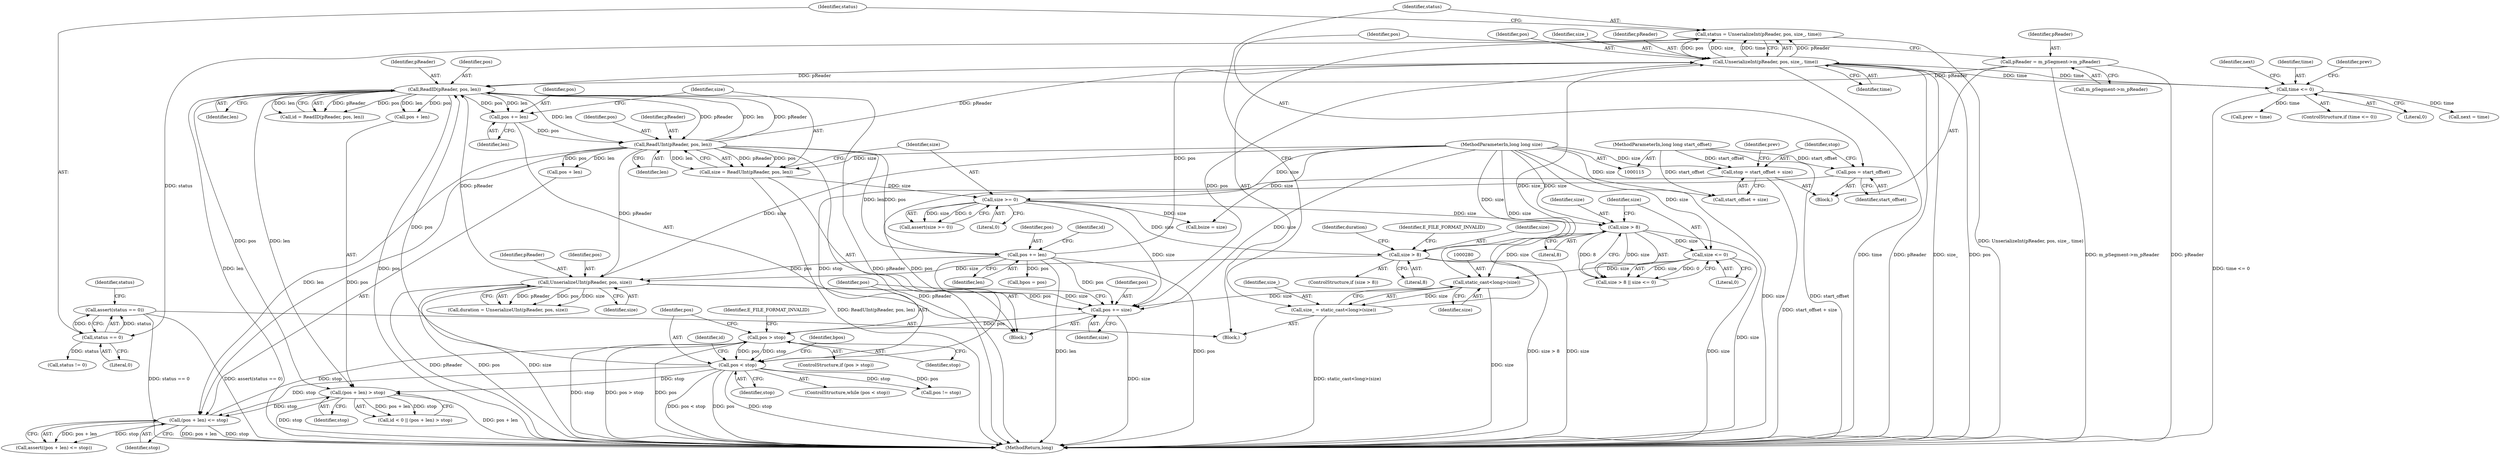digraph "0_Android_cc274e2abe8b2a6698a5c47d8aa4bb45f1f9538d_4@API" {
"1000291" [label="(Call,assert(status == 0))"];
"1000292" [label="(Call,status == 0)"];
"1000284" [label="(Call,status = UnserializeInt(pReader, pos, size_, time))"];
"1000286" [label="(Call,UnserializeInt(pReader, pos, size_, time))"];
"1000203" [label="(Call,ReadUInt(pReader, pos, len))"];
"1000181" [label="(Call,ReadID(pReader, pos, len))"];
"1000250" [label="(Call,UnserializeUInt(pReader, pos, size))"];
"1000217" [label="(Call,pos += len)"];
"1000243" [label="(Call,size > 8)"];
"1000208" [label="(Call,size >= 0)"];
"1000201" [label="(Call,size = ReadUInt(pReader, pos, len))"];
"1000117" [label="(MethodParameterIn,long long size)"];
"1000134" [label="(Call,pReader = m_pSegment->m_pReader)"];
"1000173" [label="(Call,pos < stop)"];
"1000317" [label="(Call,pos > stop)"];
"1000313" [label="(Call,pos += size)"];
"1000279" [label="(Call,static_cast<long>(size))"];
"1000268" [label="(Call,size > 8)"];
"1000271" [label="(Call,size <= 0)"];
"1000212" [label="(Call,(pos + len) <= stop)"];
"1000190" [label="(Call,(pos + len) > stop)"];
"1000140" [label="(Call,pos = start_offset)"];
"1000116" [label="(MethodParameterIn,long long start_offset)"];
"1000144" [label="(Call,stop = start_offset + size)"];
"1000197" [label="(Call,pos += len)"];
"1000277" [label="(Call,size_ = static_cast<long>(size))"];
"1000303" [label="(Call,time <= 0)"];
"1000281" [label="(Identifier,size)"];
"1000244" [label="(Identifier,size)"];
"1000175" [label="(Identifier,stop)"];
"1000249" [label="(Identifier,duration)"];
"1000296" [label="(Call,status != 0)"];
"1000180" [label="(Identifier,id)"];
"1000272" [label="(Identifier,size)"];
"1000142" [label="(Identifier,start_offset)"];
"1000140" [label="(Call,pos = start_offset)"];
"1000314" [label="(Identifier,pos)"];
"1000251" [label="(Identifier,pReader)"];
"1000267" [label="(Call,size > 8 || size <= 0)"];
"1000317" [label="(Call,pos > stop)"];
"1000216" [label="(Identifier,stop)"];
"1000198" [label="(Identifier,pos)"];
"1000297" [label="(Identifier,status)"];
"1000145" [label="(Identifier,stop)"];
"1000212" [label="(Call,(pos + len) <= stop)"];
"1000318" [label="(Identifier,pos)"];
"1000217" [label="(Call,pos += len)"];
"1000277" [label="(Call,size_ = static_cast<long>(size))"];
"1000181" [label="(Call,ReadID(pReader, pos, len))"];
"1000302" [label="(ControlStructure,if (time <= 0))"];
"1000213" [label="(Call,pos + len)"];
"1000182" [label="(Identifier,pReader)"];
"1000194" [label="(Identifier,stop)"];
"1000210" [label="(Literal,0)"];
"1000141" [label="(Identifier,pos)"];
"1000183" [label="(Identifier,pos)"];
"1000242" [label="(ControlStructure,if (size > 8))"];
"1000265" [label="(Block,)"];
"1000203" [label="(Call,ReadUInt(pReader, pos, len))"];
"1000135" [label="(Identifier,pReader)"];
"1000284" [label="(Call,status = UnserializeInt(pReader, pos, size_, time))"];
"1000176" [label="(Block,)"];
"1000233" [label="(Call,bsize = size)"];
"1000219" [label="(Identifier,len)"];
"1000209" [label="(Identifier,size)"];
"1000222" [label="(Identifier,id)"];
"1000252" [label="(Identifier,pos)"];
"1000134" [label="(Call,pReader = m_pSegment->m_pReader)"];
"1000305" [label="(Literal,0)"];
"1000207" [label="(Call,assert(size >= 0))"];
"1000324" [label="(Identifier,bpos)"];
"1000199" [label="(Identifier,len)"];
"1000303" [label="(Call,time <= 0)"];
"1000116" [label="(MethodParameterIn,long long start_offset)"];
"1000204" [label="(Identifier,pReader)"];
"1000285" [label="(Identifier,status)"];
"1000269" [label="(Identifier,size)"];
"1000191" [label="(Call,pos + len)"];
"1000279" [label="(Call,static_cast<long>(size))"];
"1000250" [label="(Call,UnserializeUInt(pReader, pos, size))"];
"1000117" [label="(MethodParameterIn,long long size)"];
"1000119" [label="(Block,)"];
"1000268" [label="(Call,size > 8)"];
"1000315" [label="(Identifier,size)"];
"1000173" [label="(Call,pos < stop)"];
"1000253" [label="(Identifier,size)"];
"1000395" [label="(MethodReturn,long)"];
"1000270" [label="(Literal,8)"];
"1000151" [label="(Identifier,prev)"];
"1000206" [label="(Identifier,len)"];
"1000311" [label="(Identifier,next)"];
"1000310" [label="(Call,next = time)"];
"1000202" [label="(Identifier,size)"];
"1000287" [label="(Identifier,pReader)"];
"1000197" [label="(Call,pos += len)"];
"1000211" [label="(Call,assert((pos + len) <= stop))"];
"1000304" [label="(Identifier,time)"];
"1000329" [label="(Call,pos != stop)"];
"1000248" [label="(Call,duration = UnserializeUInt(pReader, pos, size))"];
"1000307" [label="(Identifier,prev)"];
"1000286" [label="(Call,UnserializeInt(pReader, pos, size_, time))"];
"1000289" [label="(Identifier,size_)"];
"1000146" [label="(Call,start_offset + size)"];
"1000243" [label="(Call,size > 8)"];
"1000291" [label="(Call,assert(status == 0))"];
"1000190" [label="(Call,(pos + len) > stop)"];
"1000144" [label="(Call,stop = start_offset + size)"];
"1000321" [label="(Identifier,E_FILE_FORMAT_INVALID)"];
"1000294" [label="(Literal,0)"];
"1000316" [label="(ControlStructure,if (pos > stop))"];
"1000273" [label="(Literal,0)"];
"1000186" [label="(Call,id < 0 || (pos + len) > stop)"];
"1000136" [label="(Call,m_pSegment->m_pReader)"];
"1000319" [label="(Identifier,stop)"];
"1000174" [label="(Identifier,pos)"];
"1000290" [label="(Identifier,time)"];
"1000230" [label="(Call,bpos = pos)"];
"1000313" [label="(Call,pos += size)"];
"1000184" [label="(Identifier,len)"];
"1000271" [label="(Call,size <= 0)"];
"1000292" [label="(Call,status == 0)"];
"1000201" [label="(Call,size = ReadUInt(pReader, pos, len))"];
"1000306" [label="(Call,prev = time)"];
"1000247" [label="(Identifier,E_FILE_FORMAT_INVALID)"];
"1000288" [label="(Identifier,pos)"];
"1000278" [label="(Identifier,size_)"];
"1000245" [label="(Literal,8)"];
"1000208" [label="(Call,size >= 0)"];
"1000218" [label="(Identifier,pos)"];
"1000179" [label="(Call,id = ReadID(pReader, pos, len))"];
"1000205" [label="(Identifier,pos)"];
"1000172" [label="(ControlStructure,while (pos < stop))"];
"1000293" [label="(Identifier,status)"];
"1000291" -> "1000265"  [label="AST: "];
"1000291" -> "1000292"  [label="CFG: "];
"1000292" -> "1000291"  [label="AST: "];
"1000297" -> "1000291"  [label="CFG: "];
"1000291" -> "1000395"  [label="DDG: assert(status == 0)"];
"1000291" -> "1000395"  [label="DDG: status == 0"];
"1000292" -> "1000291"  [label="DDG: status"];
"1000292" -> "1000291"  [label="DDG: 0"];
"1000292" -> "1000294"  [label="CFG: "];
"1000293" -> "1000292"  [label="AST: "];
"1000294" -> "1000292"  [label="AST: "];
"1000284" -> "1000292"  [label="DDG: status"];
"1000292" -> "1000296"  [label="DDG: status"];
"1000284" -> "1000265"  [label="AST: "];
"1000284" -> "1000286"  [label="CFG: "];
"1000285" -> "1000284"  [label="AST: "];
"1000286" -> "1000284"  [label="AST: "];
"1000293" -> "1000284"  [label="CFG: "];
"1000284" -> "1000395"  [label="DDG: UnserializeInt(pReader, pos, size_, time)"];
"1000286" -> "1000284"  [label="DDG: pReader"];
"1000286" -> "1000284"  [label="DDG: pos"];
"1000286" -> "1000284"  [label="DDG: size_"];
"1000286" -> "1000284"  [label="DDG: time"];
"1000286" -> "1000290"  [label="CFG: "];
"1000287" -> "1000286"  [label="AST: "];
"1000288" -> "1000286"  [label="AST: "];
"1000289" -> "1000286"  [label="AST: "];
"1000290" -> "1000286"  [label="AST: "];
"1000286" -> "1000395"  [label="DDG: time"];
"1000286" -> "1000395"  [label="DDG: pReader"];
"1000286" -> "1000395"  [label="DDG: size_"];
"1000286" -> "1000395"  [label="DDG: pos"];
"1000286" -> "1000181"  [label="DDG: pReader"];
"1000203" -> "1000286"  [label="DDG: pReader"];
"1000217" -> "1000286"  [label="DDG: pos"];
"1000277" -> "1000286"  [label="DDG: size_"];
"1000303" -> "1000286"  [label="DDG: time"];
"1000286" -> "1000303"  [label="DDG: time"];
"1000286" -> "1000313"  [label="DDG: pos"];
"1000203" -> "1000201"  [label="AST: "];
"1000203" -> "1000206"  [label="CFG: "];
"1000204" -> "1000203"  [label="AST: "];
"1000205" -> "1000203"  [label="AST: "];
"1000206" -> "1000203"  [label="AST: "];
"1000201" -> "1000203"  [label="CFG: "];
"1000203" -> "1000395"  [label="DDG: pReader"];
"1000203" -> "1000181"  [label="DDG: pReader"];
"1000203" -> "1000181"  [label="DDG: len"];
"1000203" -> "1000201"  [label="DDG: pReader"];
"1000203" -> "1000201"  [label="DDG: pos"];
"1000203" -> "1000201"  [label="DDG: len"];
"1000181" -> "1000203"  [label="DDG: pReader"];
"1000181" -> "1000203"  [label="DDG: len"];
"1000197" -> "1000203"  [label="DDG: pos"];
"1000203" -> "1000212"  [label="DDG: pos"];
"1000203" -> "1000212"  [label="DDG: len"];
"1000203" -> "1000213"  [label="DDG: pos"];
"1000203" -> "1000213"  [label="DDG: len"];
"1000203" -> "1000217"  [label="DDG: len"];
"1000203" -> "1000217"  [label="DDG: pos"];
"1000203" -> "1000250"  [label="DDG: pReader"];
"1000181" -> "1000179"  [label="AST: "];
"1000181" -> "1000184"  [label="CFG: "];
"1000182" -> "1000181"  [label="AST: "];
"1000183" -> "1000181"  [label="AST: "];
"1000184" -> "1000181"  [label="AST: "];
"1000179" -> "1000181"  [label="CFG: "];
"1000181" -> "1000395"  [label="DDG: pReader"];
"1000181" -> "1000395"  [label="DDG: len"];
"1000181" -> "1000395"  [label="DDG: pos"];
"1000181" -> "1000179"  [label="DDG: pReader"];
"1000181" -> "1000179"  [label="DDG: pos"];
"1000181" -> "1000179"  [label="DDG: len"];
"1000250" -> "1000181"  [label="DDG: pReader"];
"1000134" -> "1000181"  [label="DDG: pReader"];
"1000173" -> "1000181"  [label="DDG: pos"];
"1000181" -> "1000190"  [label="DDG: pos"];
"1000181" -> "1000190"  [label="DDG: len"];
"1000181" -> "1000191"  [label="DDG: pos"];
"1000181" -> "1000191"  [label="DDG: len"];
"1000181" -> "1000197"  [label="DDG: len"];
"1000181" -> "1000197"  [label="DDG: pos"];
"1000250" -> "1000248"  [label="AST: "];
"1000250" -> "1000253"  [label="CFG: "];
"1000251" -> "1000250"  [label="AST: "];
"1000252" -> "1000250"  [label="AST: "];
"1000253" -> "1000250"  [label="AST: "];
"1000248" -> "1000250"  [label="CFG: "];
"1000250" -> "1000395"  [label="DDG: pReader"];
"1000250" -> "1000395"  [label="DDG: size"];
"1000250" -> "1000395"  [label="DDG: pos"];
"1000250" -> "1000248"  [label="DDG: pReader"];
"1000250" -> "1000248"  [label="DDG: pos"];
"1000250" -> "1000248"  [label="DDG: size"];
"1000217" -> "1000250"  [label="DDG: pos"];
"1000243" -> "1000250"  [label="DDG: size"];
"1000117" -> "1000250"  [label="DDG: size"];
"1000250" -> "1000313"  [label="DDG: size"];
"1000250" -> "1000313"  [label="DDG: pos"];
"1000217" -> "1000176"  [label="AST: "];
"1000217" -> "1000219"  [label="CFG: "];
"1000218" -> "1000217"  [label="AST: "];
"1000219" -> "1000217"  [label="AST: "];
"1000222" -> "1000217"  [label="CFG: "];
"1000217" -> "1000395"  [label="DDG: len"];
"1000217" -> "1000395"  [label="DDG: pos"];
"1000217" -> "1000230"  [label="DDG: pos"];
"1000217" -> "1000313"  [label="DDG: pos"];
"1000243" -> "1000242"  [label="AST: "];
"1000243" -> "1000245"  [label="CFG: "];
"1000244" -> "1000243"  [label="AST: "];
"1000245" -> "1000243"  [label="AST: "];
"1000247" -> "1000243"  [label="CFG: "];
"1000249" -> "1000243"  [label="CFG: "];
"1000243" -> "1000395"  [label="DDG: size"];
"1000243" -> "1000395"  [label="DDG: size > 8"];
"1000208" -> "1000243"  [label="DDG: size"];
"1000117" -> "1000243"  [label="DDG: size"];
"1000208" -> "1000207"  [label="AST: "];
"1000208" -> "1000210"  [label="CFG: "];
"1000209" -> "1000208"  [label="AST: "];
"1000210" -> "1000208"  [label="AST: "];
"1000207" -> "1000208"  [label="CFG: "];
"1000208" -> "1000207"  [label="DDG: size"];
"1000208" -> "1000207"  [label="DDG: 0"];
"1000201" -> "1000208"  [label="DDG: size"];
"1000117" -> "1000208"  [label="DDG: size"];
"1000208" -> "1000233"  [label="DDG: size"];
"1000208" -> "1000268"  [label="DDG: size"];
"1000208" -> "1000313"  [label="DDG: size"];
"1000201" -> "1000176"  [label="AST: "];
"1000202" -> "1000201"  [label="AST: "];
"1000209" -> "1000201"  [label="CFG: "];
"1000201" -> "1000395"  [label="DDG: ReadUInt(pReader, pos, len)"];
"1000117" -> "1000201"  [label="DDG: size"];
"1000117" -> "1000115"  [label="AST: "];
"1000117" -> "1000395"  [label="DDG: size"];
"1000117" -> "1000144"  [label="DDG: size"];
"1000117" -> "1000146"  [label="DDG: size"];
"1000117" -> "1000233"  [label="DDG: size"];
"1000117" -> "1000268"  [label="DDG: size"];
"1000117" -> "1000271"  [label="DDG: size"];
"1000117" -> "1000279"  [label="DDG: size"];
"1000117" -> "1000313"  [label="DDG: size"];
"1000134" -> "1000119"  [label="AST: "];
"1000134" -> "1000136"  [label="CFG: "];
"1000135" -> "1000134"  [label="AST: "];
"1000136" -> "1000134"  [label="AST: "];
"1000141" -> "1000134"  [label="CFG: "];
"1000134" -> "1000395"  [label="DDG: pReader"];
"1000134" -> "1000395"  [label="DDG: m_pSegment->m_pReader"];
"1000173" -> "1000172"  [label="AST: "];
"1000173" -> "1000175"  [label="CFG: "];
"1000174" -> "1000173"  [label="AST: "];
"1000175" -> "1000173"  [label="AST: "];
"1000180" -> "1000173"  [label="CFG: "];
"1000324" -> "1000173"  [label="CFG: "];
"1000173" -> "1000395"  [label="DDG: pos < stop"];
"1000173" -> "1000395"  [label="DDG: pos"];
"1000173" -> "1000395"  [label="DDG: stop"];
"1000317" -> "1000173"  [label="DDG: pos"];
"1000317" -> "1000173"  [label="DDG: stop"];
"1000140" -> "1000173"  [label="DDG: pos"];
"1000144" -> "1000173"  [label="DDG: stop"];
"1000173" -> "1000190"  [label="DDG: stop"];
"1000173" -> "1000212"  [label="DDG: stop"];
"1000173" -> "1000329"  [label="DDG: pos"];
"1000173" -> "1000329"  [label="DDG: stop"];
"1000317" -> "1000316"  [label="AST: "];
"1000317" -> "1000319"  [label="CFG: "];
"1000318" -> "1000317"  [label="AST: "];
"1000319" -> "1000317"  [label="AST: "];
"1000174" -> "1000317"  [label="CFG: "];
"1000321" -> "1000317"  [label="CFG: "];
"1000317" -> "1000395"  [label="DDG: pos"];
"1000317" -> "1000395"  [label="DDG: stop"];
"1000317" -> "1000395"  [label="DDG: pos > stop"];
"1000313" -> "1000317"  [label="DDG: pos"];
"1000212" -> "1000317"  [label="DDG: stop"];
"1000313" -> "1000176"  [label="AST: "];
"1000313" -> "1000315"  [label="CFG: "];
"1000314" -> "1000313"  [label="AST: "];
"1000315" -> "1000313"  [label="AST: "];
"1000318" -> "1000313"  [label="CFG: "];
"1000313" -> "1000395"  [label="DDG: size"];
"1000279" -> "1000313"  [label="DDG: size"];
"1000279" -> "1000277"  [label="AST: "];
"1000279" -> "1000281"  [label="CFG: "];
"1000280" -> "1000279"  [label="AST: "];
"1000281" -> "1000279"  [label="AST: "];
"1000277" -> "1000279"  [label="CFG: "];
"1000279" -> "1000395"  [label="DDG: size"];
"1000279" -> "1000277"  [label="DDG: size"];
"1000268" -> "1000279"  [label="DDG: size"];
"1000271" -> "1000279"  [label="DDG: size"];
"1000268" -> "1000267"  [label="AST: "];
"1000268" -> "1000270"  [label="CFG: "];
"1000269" -> "1000268"  [label="AST: "];
"1000270" -> "1000268"  [label="AST: "];
"1000272" -> "1000268"  [label="CFG: "];
"1000267" -> "1000268"  [label="CFG: "];
"1000268" -> "1000395"  [label="DDG: size"];
"1000268" -> "1000267"  [label="DDG: size"];
"1000268" -> "1000267"  [label="DDG: 8"];
"1000268" -> "1000271"  [label="DDG: size"];
"1000271" -> "1000267"  [label="AST: "];
"1000271" -> "1000273"  [label="CFG: "];
"1000272" -> "1000271"  [label="AST: "];
"1000273" -> "1000271"  [label="AST: "];
"1000267" -> "1000271"  [label="CFG: "];
"1000271" -> "1000395"  [label="DDG: size"];
"1000271" -> "1000267"  [label="DDG: size"];
"1000271" -> "1000267"  [label="DDG: 0"];
"1000212" -> "1000211"  [label="AST: "];
"1000212" -> "1000216"  [label="CFG: "];
"1000213" -> "1000212"  [label="AST: "];
"1000216" -> "1000212"  [label="AST: "];
"1000211" -> "1000212"  [label="CFG: "];
"1000212" -> "1000395"  [label="DDG: stop"];
"1000212" -> "1000395"  [label="DDG: pos + len"];
"1000212" -> "1000211"  [label="DDG: pos + len"];
"1000212" -> "1000211"  [label="DDG: stop"];
"1000190" -> "1000212"  [label="DDG: stop"];
"1000190" -> "1000186"  [label="AST: "];
"1000190" -> "1000194"  [label="CFG: "];
"1000191" -> "1000190"  [label="AST: "];
"1000194" -> "1000190"  [label="AST: "];
"1000186" -> "1000190"  [label="CFG: "];
"1000190" -> "1000395"  [label="DDG: stop"];
"1000190" -> "1000395"  [label="DDG: pos + len"];
"1000190" -> "1000186"  [label="DDG: pos + len"];
"1000190" -> "1000186"  [label="DDG: stop"];
"1000140" -> "1000119"  [label="AST: "];
"1000140" -> "1000142"  [label="CFG: "];
"1000141" -> "1000140"  [label="AST: "];
"1000142" -> "1000140"  [label="AST: "];
"1000145" -> "1000140"  [label="CFG: "];
"1000116" -> "1000140"  [label="DDG: start_offset"];
"1000116" -> "1000115"  [label="AST: "];
"1000116" -> "1000395"  [label="DDG: start_offset"];
"1000116" -> "1000144"  [label="DDG: start_offset"];
"1000116" -> "1000146"  [label="DDG: start_offset"];
"1000144" -> "1000119"  [label="AST: "];
"1000144" -> "1000146"  [label="CFG: "];
"1000145" -> "1000144"  [label="AST: "];
"1000146" -> "1000144"  [label="AST: "];
"1000151" -> "1000144"  [label="CFG: "];
"1000144" -> "1000395"  [label="DDG: start_offset + size"];
"1000197" -> "1000176"  [label="AST: "];
"1000197" -> "1000199"  [label="CFG: "];
"1000198" -> "1000197"  [label="AST: "];
"1000199" -> "1000197"  [label="AST: "];
"1000202" -> "1000197"  [label="CFG: "];
"1000277" -> "1000265"  [label="AST: "];
"1000278" -> "1000277"  [label="AST: "];
"1000285" -> "1000277"  [label="CFG: "];
"1000277" -> "1000395"  [label="DDG: static_cast<long>(size)"];
"1000303" -> "1000302"  [label="AST: "];
"1000303" -> "1000305"  [label="CFG: "];
"1000304" -> "1000303"  [label="AST: "];
"1000305" -> "1000303"  [label="AST: "];
"1000307" -> "1000303"  [label="CFG: "];
"1000311" -> "1000303"  [label="CFG: "];
"1000303" -> "1000395"  [label="DDG: time <= 0"];
"1000303" -> "1000306"  [label="DDG: time"];
"1000303" -> "1000310"  [label="DDG: time"];
}
